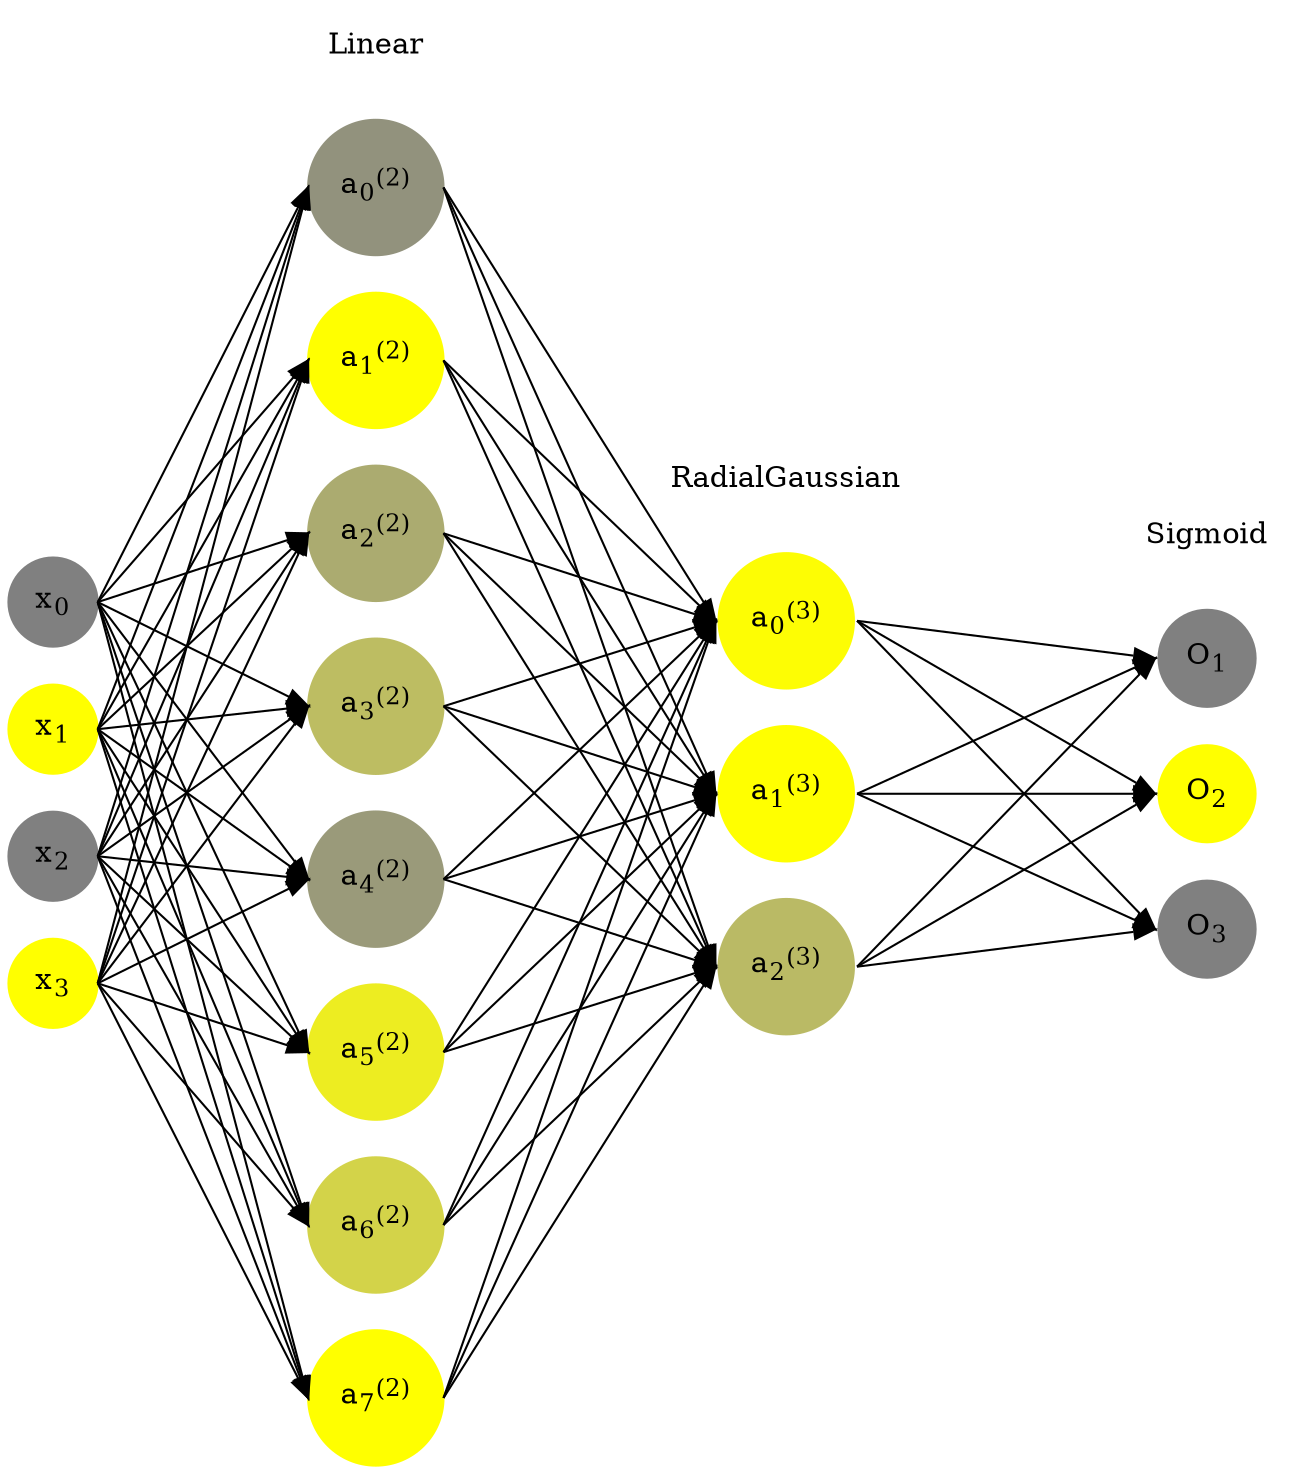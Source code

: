 digraph G {
	rankdir = LR;
	splines=false;
	edge[style=invis];
	ranksep= 1.4;
	{
	node [shape=circle, color="0.1667, 0.0, 0.5", style=filled, fillcolor="0.1667, 0.0, 0.5"];
	x0 [label=<x<sub>0</sub>>];
	}
	{
	node [shape=circle, color="0.1667, 1.0, 1.0", style=filled, fillcolor="0.1667, 1.0, 1.0"];
	x1 [label=<x<sub>1</sub>>];
	}
	{
	node [shape=circle, color="0.1667, 0.0, 0.5", style=filled, fillcolor="0.1667, 0.0, 0.5"];
	x2 [label=<x<sub>2</sub>>];
	}
	{
	node [shape=circle, color="0.1667, 1.0, 1.0", style=filled, fillcolor="0.1667, 1.0, 1.0"];
	x3 [label=<x<sub>3</sub>>];
	}
	{
	node [shape=circle, color="0.1667, 0.143263, 0.571631", style=filled, fillcolor="0.1667, 0.143263, 0.571631"];
	a02 [label=<a<sub>0</sub><sup>(2)</sup>>];
	}
	{
	node [shape=circle, color="0.1667, 1.397990, 1.198995", style=filled, fillcolor="0.1667, 1.397990, 1.198995"];
	a12 [label=<a<sub>1</sub><sup>(2)</sup>>];
	}
	{
	node [shape=circle, color="0.1667, 0.343452, 0.671726", style=filled, fillcolor="0.1667, 0.343452, 0.671726"];
	a22 [label=<a<sub>2</sub><sup>(2)</sup>>];
	}
	{
	node [shape=circle, color="0.1667, 0.483715, 0.741858", style=filled, fillcolor="0.1667, 0.483715, 0.741858"];
	a32 [label=<a<sub>3</sub><sup>(2)</sup>>];
	}
	{
	node [shape=circle, color="0.1667, 0.209172, 0.604586", style=filled, fillcolor="0.1667, 0.209172, 0.604586"];
	a42 [label=<a<sub>4</sub><sup>(2)</sup>>];
	}
	{
	node [shape=circle, color="0.1667, 0.857823, 0.928911", style=filled, fillcolor="0.1667, 0.857823, 0.928911"];
	a52 [label=<a<sub>5</sub><sup>(2)</sup>>];
	}
	{
	node [shape=circle, color="0.1667, 0.653633, 0.826817", style=filled, fillcolor="0.1667, 0.653633, 0.826817"];
	a62 [label=<a<sub>6</sub><sup>(2)</sup>>];
	}
	{
	node [shape=circle, color="0.1667, 1.042604, 1.021302", style=filled, fillcolor="0.1667, 1.042604, 1.021302"];
	a72 [label=<a<sub>7</sub><sup>(2)</sup>>];
	}
	{
	node [shape=circle, color="0.1667, 0.980705, 0.990353", style=filled, fillcolor="0.1667, 0.980705, 0.990353"];
	a03 [label=<a<sub>0</sub><sup>(3)</sup>>];
	}
	{
	node [shape=circle, color="0.1667, 0.999925, 0.999963", style=filled, fillcolor="0.1667, 0.999925, 0.999963"];
	a13 [label=<a<sub>1</sub><sup>(3)</sup>>];
	}
	{
	node [shape=circle, color="0.1667, 0.459003, 0.729501", style=filled, fillcolor="0.1667, 0.459003, 0.729501"];
	a23 [label=<a<sub>2</sub><sup>(3)</sup>>];
	}
	{
	node [shape=circle, color="0.1667, 0.0, 0.5", style=filled, fillcolor="0.1667, 0.0, 0.5"];
	O1 [label=<O<sub>1</sub>>];
	}
	{
	node [shape=circle, color="0.1667, 1.0, 1.0", style=filled, fillcolor="0.1667, 1.0, 1.0"];
	O2 [label=<O<sub>2</sub>>];
	}
	{
	node [shape=circle, color="0.1667, 0.0, 0.5", style=filled, fillcolor="0.1667, 0.0, 0.5"];
	O3 [label=<O<sub>3</sub>>];
	}
	{
	rank=same;
	x0->x1->x2->x3;
	}
	{
	rank=same;
	a02->a12->a22->a32->a42->a52->a62->a72;
	}
	{
	rank=same;
	a03->a13->a23;
	}
	{
	rank=same;
	O1->O2->O3;
	}
	l1 [shape=plaintext,label="Linear"];
	l1->a02;
	{rank=same; l1;a02};
	l2 [shape=plaintext,label="RadialGaussian"];
	l2->a03;
	{rank=same; l2;a03};
	l3 [shape=plaintext,label="Sigmoid"];
	l3->O1;
	{rank=same; l3;O1};
edge[style=solid, tailport=e, headport=w];
	{x0;x1;x2;x3} -> {a02;a12;a22;a32;a42;a52;a62;a72};
	{a02;a12;a22;a32;a42;a52;a62;a72} -> {a03;a13;a23};
	{a03;a13;a23} -> {O1,O2,O3};
}